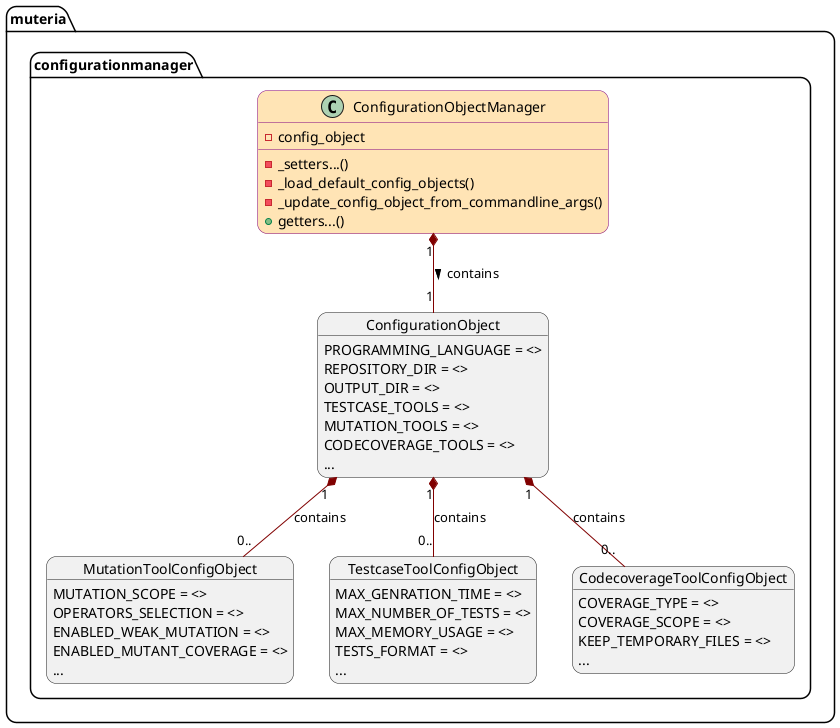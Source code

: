 @startuml
/'-------------- Style ----------------'/
skinparam roundcorner 20
skinparam class {
	BackgroundColor Moccasin
	ArrowColor Maroon
	BorderColor Purple
}
skinparam stereotypeCBackgroundColor YellowGreen
/'---------------------------------------'/

'interface 
package muteria.configurationmanager {
    object ConfigurationObject {
        PROGRAMMING_LANGUAGE = <>
        REPOSITORY_DIR = <>
        OUTPUT_DIR = <>
        TESTCASE_TOOLS = <>
        MUTATION_TOOLS = <>
        CODECOVERAGE_TOOLS = <>
        ...
    }
    object MutationToolConfigObject {
        MUTATION_SCOPE = <>
        OPERATORS_SELECTION = <>
        ENABLED_WEAK_MUTATION = <>
        ENABLED_MUTANT_COVERAGE = <>
        ...
    }
    object TestcaseToolConfigObject {
        MAX_GENRATION_TIME = <>
        MAX_NUMBER_OF_TESTS = <>
        MAX_MEMORY_USAGE = <>
        TESTS_FORMAT = <>
        ...
    }
    object CodecoverageToolConfigObject {
        COVERAGE_TYPE = <>
        COVERAGE_SCOPE = <>
        KEEP_TEMPORARY_FILES = <>
        ...
    }
    class ConfigurationObjectManager {
        - config_object
        - _setters...()
        - _load_default_config_objects()
        - _update_config_object_from_commandline_args()
        + getters...()
    }
    ConfigurationObjectManager "1" *-- "1" ConfigurationObject: contains > 
    ConfigurationObject "1" *-- "0.." MutationToolConfigObject: contains
    ConfigurationObject "1" *-- "0.." TestcaseToolConfigObject: contains
    ConfigurationObject "1" *-- "0.." CodecoverageToolConfigObject: contains
}

@enduml